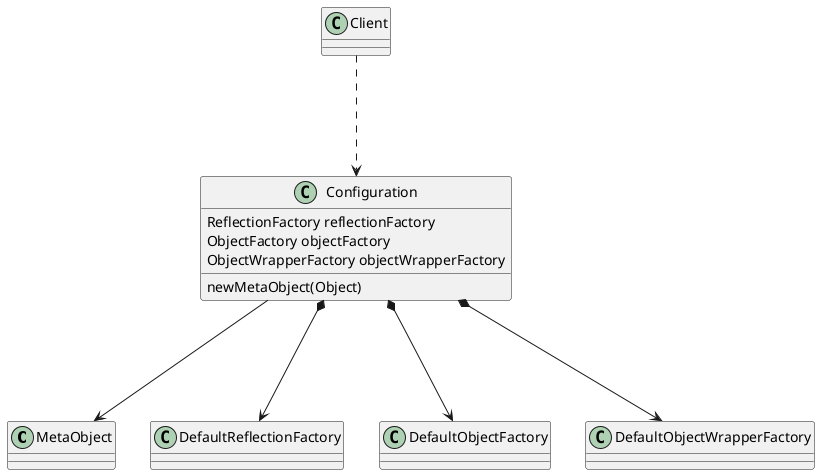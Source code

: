 @startuml
'https://plantuml.com/class-diagram


class MetaObject{}

class Configuration {
    ReflectionFactory reflectionFactory
    ObjectFactory objectFactory
    ObjectWrapperFactory objectWrapperFactory
    newMetaObject(Object)
}

class DefaultReflectionFactory{}

class DefaultObjectFactory{}

class DefaultObjectWrapperFactory{}

class Client{}

Client ...>Configuration

Configuration --->MetaObject

Configuration *---> DefaultObjectFactory
Configuration *---> DefaultObjectWrapperFactory
Configuration *---> DefaultReflectionFactory




@enduml